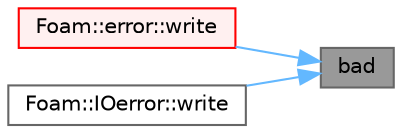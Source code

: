 digraph "bad"
{
 // LATEX_PDF_SIZE
  bgcolor="transparent";
  edge [fontname=Helvetica,fontsize=10,labelfontname=Helvetica,labelfontsize=10];
  node [fontname=Helvetica,fontsize=10,shape=box,height=0.2,width=0.4];
  rankdir="RL";
  Node1 [id="Node000001",label="bad",height=0.2,width=0.4,color="gray40", fillcolor="grey60", style="filled", fontcolor="black",tooltip=" "];
  Node1 -> Node2 [id="edge1_Node000001_Node000002",dir="back",color="steelblue1",style="solid",tooltip=" "];
  Node2 [id="Node000002",label="Foam::error::write",height=0.2,width=0.4,color="red", fillcolor="#FFF0F0", style="filled",URL="$classFoam_1_1error.html#a8ded5a6eb16d5c4815187a4b182590bc",tooltip=" "];
  Node1 -> Node6 [id="edge2_Node000001_Node000006",dir="back",color="steelblue1",style="solid",tooltip=" "];
  Node6 [id="Node000006",label="Foam::IOerror::write",height=0.2,width=0.4,color="grey40", fillcolor="white", style="filled",URL="$classFoam_1_1IOerror.html#a8ded5a6eb16d5c4815187a4b182590bc",tooltip=" "];
}
